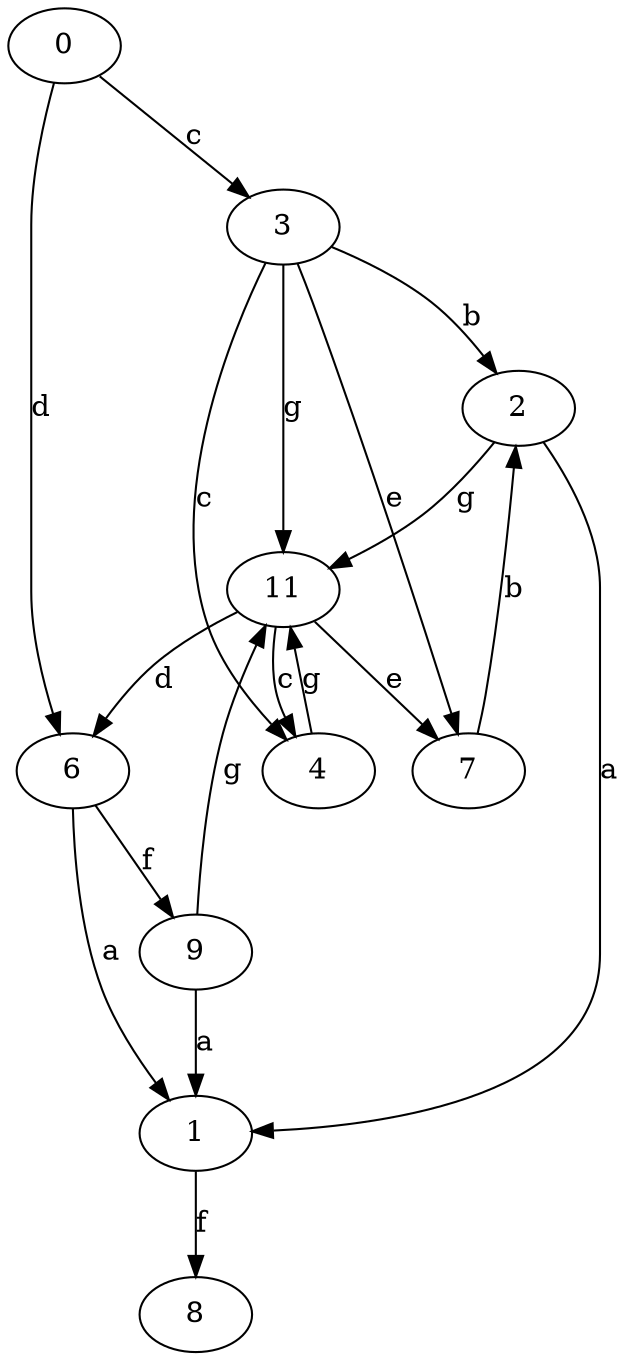 strict digraph  {
0;
1;
2;
3;
4;
6;
7;
8;
9;
11;
0 -> 3  [label=c];
0 -> 6  [label=d];
1 -> 8  [label=f];
2 -> 1  [label=a];
2 -> 11  [label=g];
3 -> 2  [label=b];
3 -> 4  [label=c];
3 -> 7  [label=e];
3 -> 11  [label=g];
4 -> 11  [label=g];
6 -> 1  [label=a];
6 -> 9  [label=f];
7 -> 2  [label=b];
9 -> 1  [label=a];
9 -> 11  [label=g];
11 -> 4  [label=c];
11 -> 6  [label=d];
11 -> 7  [label=e];
}
